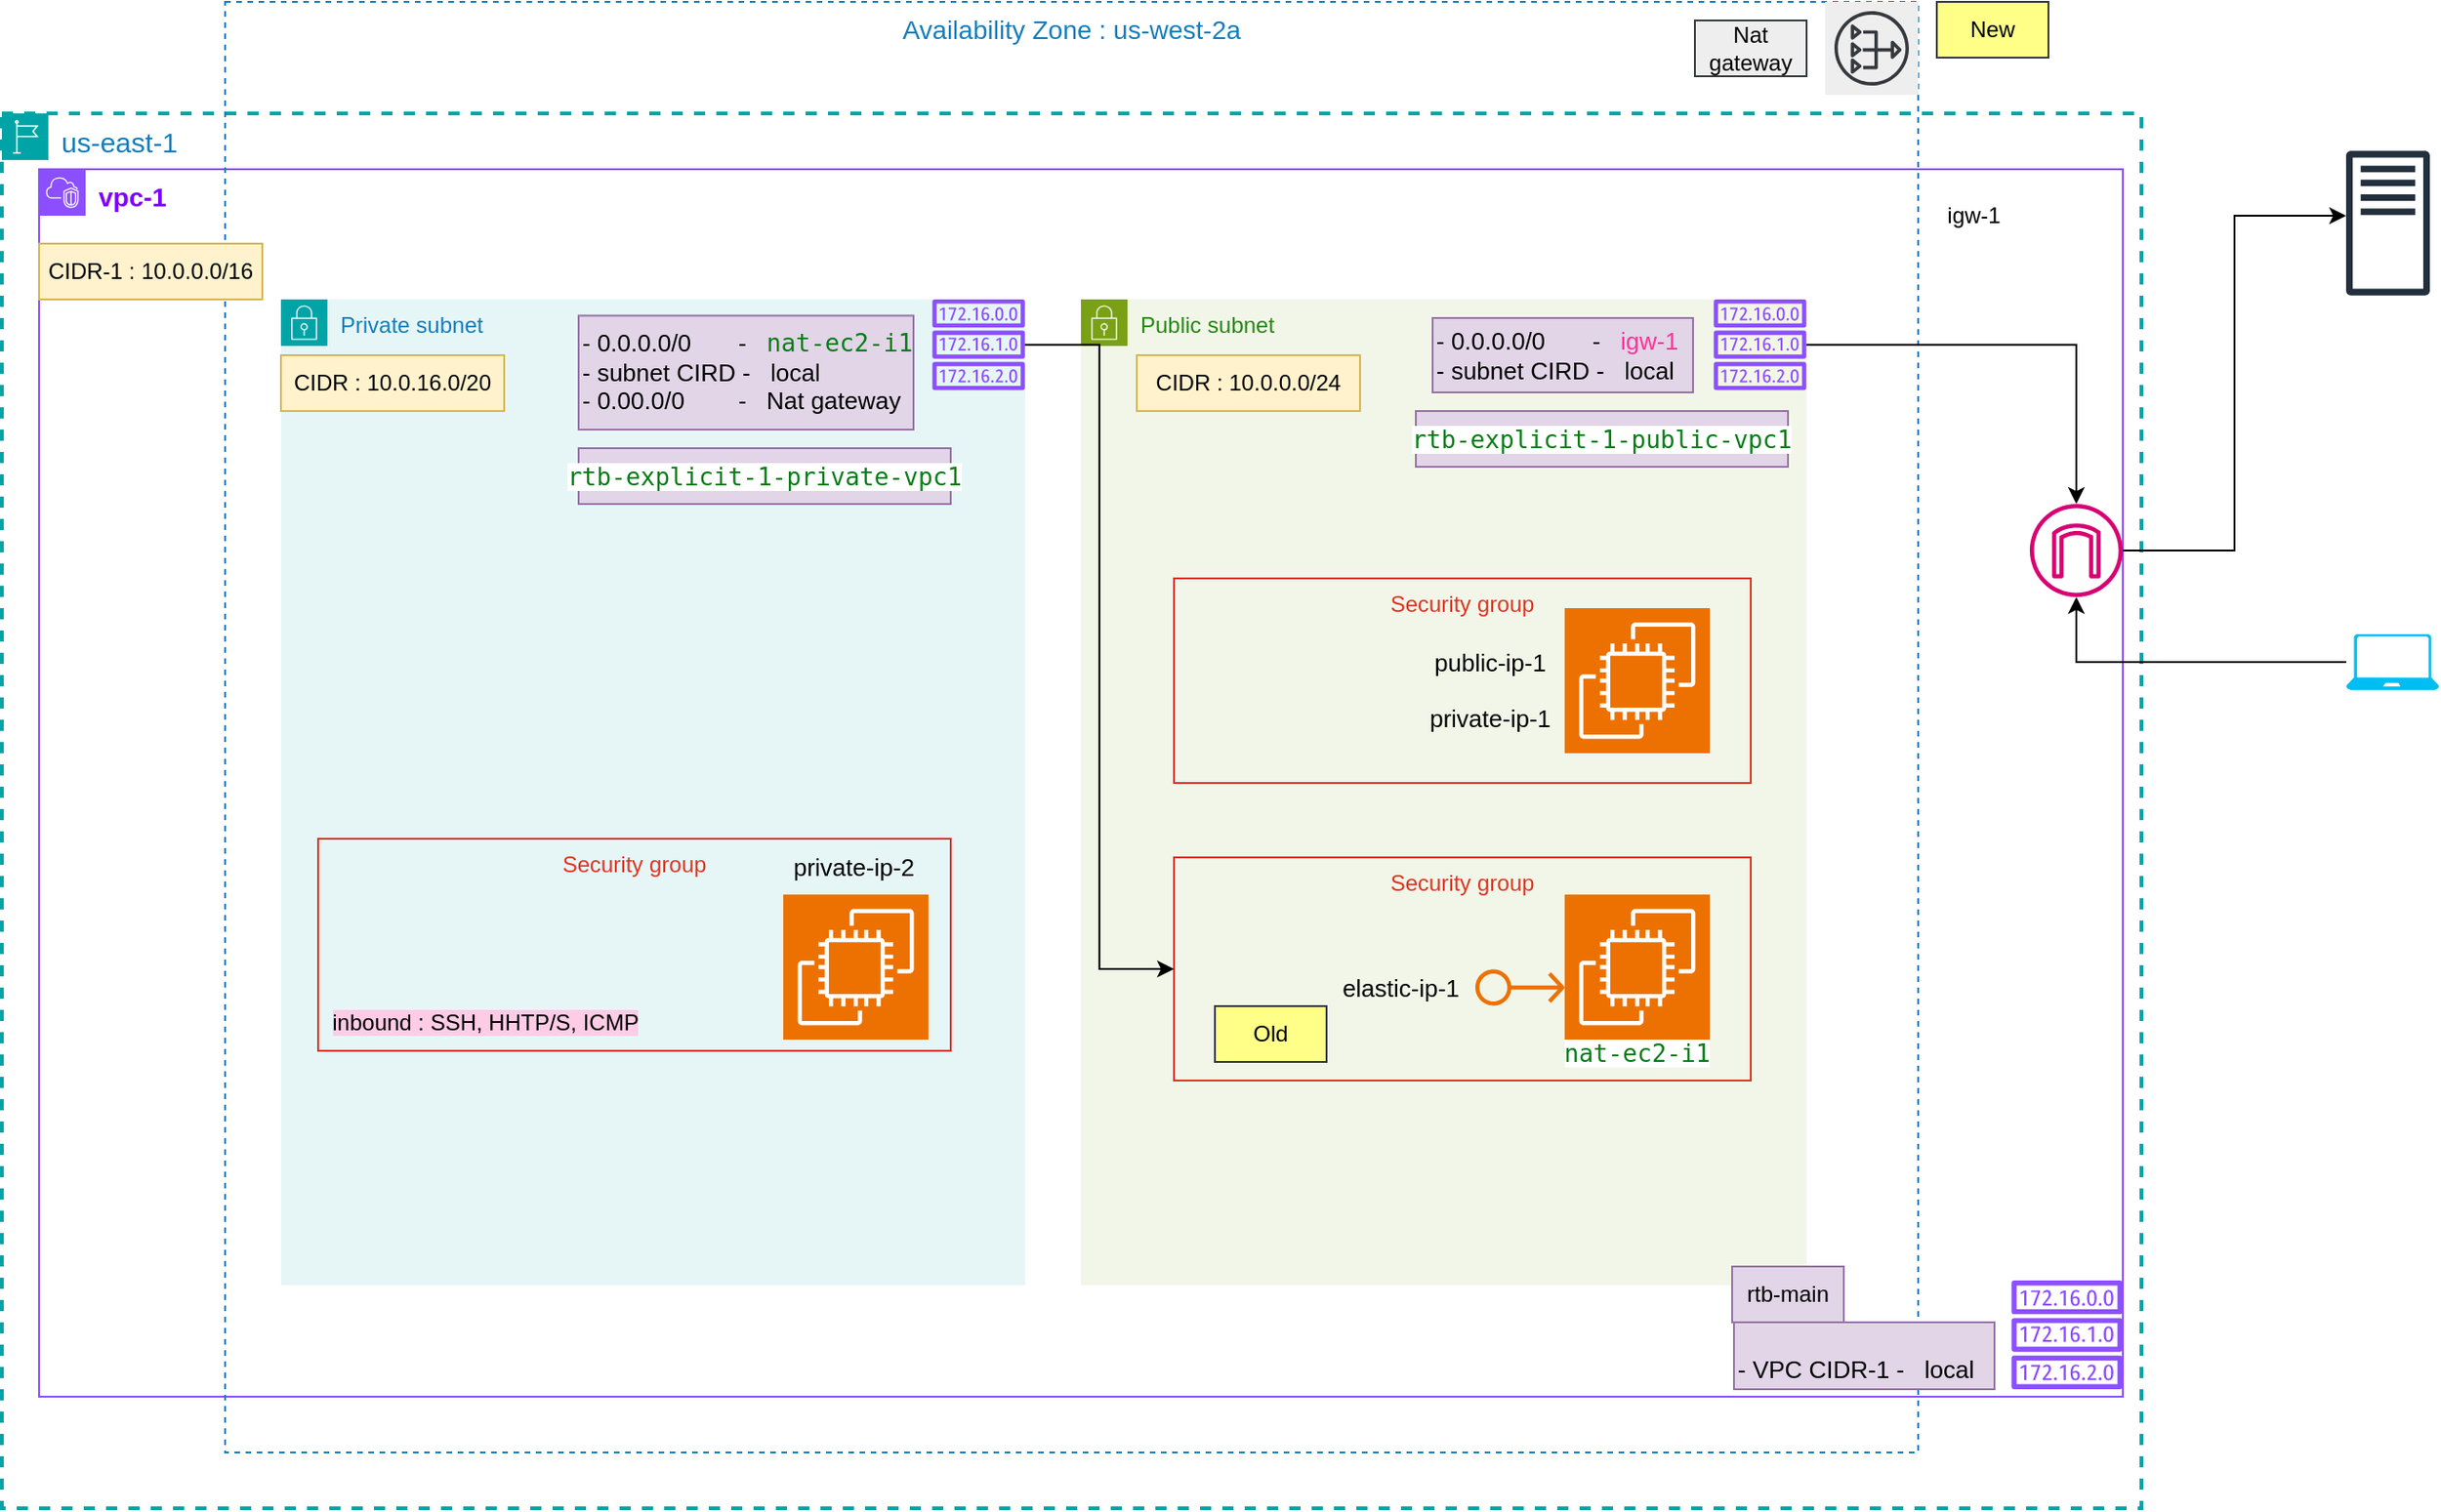 <mxfile version="24.6.5" type="github">
  <diagram name="Page-1" id="A67y_53Xcb9LvcjBFK2e">
    <mxGraphModel dx="2284" dy="1838" grid="1" gridSize="10" guides="1" tooltips="1" connect="1" arrows="1" fold="1" page="1" pageScale="1" pageWidth="850" pageHeight="1100" math="0" shadow="0">
      <root>
        <mxCell id="0" />
        <mxCell id="1" parent="0" />
        <mxCell id="3wQzCLE45Nl8WPakzI7t-23" value="&lt;font color=&quot;#7f00ff&quot; style=&quot;font-size: 14px;&quot;&gt;&lt;b&gt;vpc-1&lt;/b&gt;&lt;/font&gt;" style="points=[[0,0],[0.25,0],[0.5,0],[0.75,0],[1,0],[1,0.25],[1,0.5],[1,0.75],[1,1],[0.75,1],[0.5,1],[0.25,1],[0,1],[0,0.75],[0,0.5],[0,0.25]];outlineConnect=0;gradientColor=none;html=1;whiteSpace=wrap;fontSize=12;fontStyle=0;container=1;pointerEvents=0;collapsible=0;recursiveResize=0;shape=mxgraph.aws4.group;grIcon=mxgraph.aws4.group_vpc2;strokeColor=#8C4FFF;fillColor=none;verticalAlign=top;align=left;spacingLeft=30;fontColor=#AAB7B8;dashed=0;" parent="1" vertex="1">
          <mxGeometry x="-120" y="-100" width="1120" height="660" as="geometry" />
        </mxCell>
        <mxCell id="3wQzCLE45Nl8WPakzI7t-1" value="&lt;font style=&quot;font-size: 15px;&quot;&gt;us-east-1&amp;nbsp;&lt;/font&gt;" style="points=[[0,0],[0.25,0],[0.5,0],[0.75,0],[1,0],[1,0.25],[1,0.5],[1,0.75],[1,1],[0.75,1],[0.5,1],[0.25,1],[0,1],[0,0.75],[0,0.5],[0,0.25]];outlineConnect=0;gradientColor=none;html=1;whiteSpace=wrap;fontSize=12;fontStyle=0;container=1;pointerEvents=0;collapsible=0;recursiveResize=0;shape=mxgraph.aws4.group;grIcon=mxgraph.aws4.group_region;strokeColor=#00A4A6;fillColor=none;verticalAlign=top;align=left;spacingLeft=30;fontColor=#147EBA;dashed=1;strokeWidth=2;" parent="1" vertex="1">
          <mxGeometry x="-140" y="-130" width="1150" height="750" as="geometry" />
        </mxCell>
        <mxCell id="3wQzCLE45Nl8WPakzI7t-75" value="&lt;font style=&quot;font-size: 14px;&quot;&gt;Availability Zone : us-west-2a&lt;/font&gt;&lt;div style=&quot;font-size: 14px;&quot;&gt;&lt;br&gt;&lt;/div&gt;" style="fillColor=none;strokeColor=#147EBA;dashed=1;verticalAlign=top;fontStyle=0;fontColor=#147EBA;whiteSpace=wrap;html=1;" parent="3wQzCLE45Nl8WPakzI7t-1" vertex="1">
          <mxGeometry x="120" y="-60" width="910" height="780" as="geometry" />
        </mxCell>
        <mxCell id="3wQzCLE45Nl8WPakzI7t-5" value="Private subnet" style="points=[[0,0],[0.25,0],[0.5,0],[0.75,0],[1,0],[1,0.25],[1,0.5],[1,0.75],[1,1],[0.75,1],[0.5,1],[0.25,1],[0,1],[0,0.75],[0,0.5],[0,0.25]];outlineConnect=0;gradientColor=none;html=1;whiteSpace=wrap;fontSize=12;fontStyle=0;container=1;pointerEvents=0;collapsible=0;recursiveResize=0;shape=mxgraph.aws4.group;grIcon=mxgraph.aws4.group_security_group;grStroke=0;strokeColor=#00A4A6;fillColor=#E6F6F7;verticalAlign=top;align=left;spacingLeft=30;fontColor=#147EBA;dashed=0;" parent="3wQzCLE45Nl8WPakzI7t-1" vertex="1">
          <mxGeometry x="150" y="100" width="400" height="530" as="geometry" />
        </mxCell>
        <mxCell id="3wQzCLE45Nl8WPakzI7t-17" value="" style="sketch=0;outlineConnect=0;fontColor=#232F3E;gradientColor=none;fillColor=#8C4FFF;strokeColor=none;dashed=0;verticalLabelPosition=bottom;verticalAlign=top;align=center;html=1;fontSize=12;fontStyle=0;aspect=fixed;pointerEvents=1;shape=mxgraph.aws4.route_table;" parent="3wQzCLE45Nl8WPakzI7t-5" vertex="1">
          <mxGeometry x="350" width="50" height="48.72" as="geometry" />
        </mxCell>
        <mxCell id="3wQzCLE45Nl8WPakzI7t-68" value="CIDR : 10.0.16.0/20" style="text;html=1;align=center;verticalAlign=middle;whiteSpace=wrap;rounded=0;fillColor=#fff2cc;strokeColor=#d6b656;" parent="3wQzCLE45Nl8WPakzI7t-5" vertex="1">
          <mxGeometry y="30" width="120" height="30" as="geometry" />
        </mxCell>
        <mxCell id="3wQzCLE45Nl8WPakzI7t-70" value="&lt;font style=&quot;font-size: 13px;&quot;&gt;- 0.0.0.0/0&amp;nbsp; &amp;nbsp; &amp;nbsp; &amp;nbsp;-&amp;nbsp; &amp;nbsp;&lt;/font&gt;&lt;span style=&quot;color: rgb(6, 125, 23); font-family: &amp;quot;JetBrains Mono&amp;quot;, monospace; font-size: 9.8pt; text-align: center; background-color: initial;&quot;&gt;nat-ec2-i1&lt;/span&gt;&lt;div style=&quot;font-size: 13px;&quot;&gt;&lt;font style=&quot;font-size: 13px;&quot;&gt;- subnet CIRD -&amp;nbsp; &amp;nbsp;local&lt;/font&gt;&lt;/div&gt;&lt;div style=&quot;font-size: 13px;&quot;&gt;&lt;font style=&quot;font-size: 13px;&quot;&gt;- 0.00.0/0&amp;nbsp; &amp;nbsp; &amp;nbsp; &amp;nbsp; -&amp;nbsp; &amp;nbsp;Nat gateway&lt;/font&gt;&lt;/div&gt;" style="text;html=1;align=left;verticalAlign=middle;whiteSpace=wrap;rounded=0;fillColor=#e1d5e7;strokeColor=#9673a6;" parent="3wQzCLE45Nl8WPakzI7t-5" vertex="1">
          <mxGeometry x="160" y="8.72" width="180" height="61.28" as="geometry" />
        </mxCell>
        <mxCell id="3wQzCLE45Nl8WPakzI7t-6" value="Public subnet" style="points=[[0,0],[0.25,0],[0.5,0],[0.75,0],[1,0],[1,0.25],[1,0.5],[1,0.75],[1,1],[0.75,1],[0.5,1],[0.25,1],[0,1],[0,0.75],[0,0.5],[0,0.25]];outlineConnect=0;gradientColor=none;html=1;whiteSpace=wrap;fontSize=12;fontStyle=0;container=1;pointerEvents=0;collapsible=0;recursiveResize=0;shape=mxgraph.aws4.group;grIcon=mxgraph.aws4.group_security_group;grStroke=0;strokeColor=#7AA116;fillColor=#F2F6E8;verticalAlign=top;align=left;spacingLeft=30;fontColor=#248814;dashed=0;" parent="3wQzCLE45Nl8WPakzI7t-1" vertex="1">
          <mxGeometry x="580" y="100" width="390" height="530" as="geometry" />
        </mxCell>
        <mxCell id="3wQzCLE45Nl8WPakzI7t-14" value="Security group" style="fillColor=none;strokeColor=#DD3522;verticalAlign=top;fontStyle=0;fontColor=#DD3522;whiteSpace=wrap;html=1;" parent="3wQzCLE45Nl8WPakzI7t-6" vertex="1">
          <mxGeometry x="50" y="300" width="310" height="120" as="geometry" />
        </mxCell>
        <mxCell id="3wQzCLE45Nl8WPakzI7t-20" value="" style="sketch=0;points=[[0,0,0],[0.25,0,0],[0.5,0,0],[0.75,0,0],[1,0,0],[0,1,0],[0.25,1,0],[0.5,1,0],[0.75,1,0],[1,1,0],[0,0.25,0],[0,0.5,0],[0,0.75,0],[1,0.25,0],[1,0.5,0],[1,0.75,0]];outlineConnect=0;fontColor=#232F3E;fillColor=#ED7100;strokeColor=#ffffff;dashed=0;verticalLabelPosition=bottom;verticalAlign=top;align=center;html=1;fontSize=12;fontStyle=0;aspect=fixed;shape=mxgraph.aws4.resourceIcon;resIcon=mxgraph.aws4.ec2;" parent="3wQzCLE45Nl8WPakzI7t-6" vertex="1">
          <mxGeometry x="260" y="320" width="78" height="78" as="geometry" />
        </mxCell>
        <mxCell id="3wQzCLE45Nl8WPakzI7t-21" value="" style="sketch=0;outlineConnect=0;fontColor=#232F3E;gradientColor=none;fillColor=#ED7100;strokeColor=none;dashed=0;verticalLabelPosition=bottom;verticalAlign=top;align=center;html=1;fontSize=12;fontStyle=0;aspect=fixed;pointerEvents=1;shape=mxgraph.aws4.elastic_ip_address;" parent="3wQzCLE45Nl8WPakzI7t-6" vertex="1">
          <mxGeometry x="212" y="360" width="48" height="20" as="geometry" />
        </mxCell>
        <mxCell id="3wQzCLE45Nl8WPakzI7t-13" value="Security group" style="fillColor=none;strokeColor=#DD3522;verticalAlign=top;fontStyle=0;fontColor=#DD3522;whiteSpace=wrap;html=1;" parent="3wQzCLE45Nl8WPakzI7t-6" vertex="1">
          <mxGeometry x="50" y="150" width="310" height="110" as="geometry" />
        </mxCell>
        <mxCell id="3wQzCLE45Nl8WPakzI7t-19" value="" style="sketch=0;points=[[0,0,0],[0.25,0,0],[0.5,0,0],[0.75,0,0],[1,0,0],[0,1,0],[0.25,1,0],[0.5,1,0],[0.75,1,0],[1,1,0],[0,0.25,0],[0,0.5,0],[0,0.75,0],[1,0.25,0],[1,0.5,0],[1,0.75,0]];outlineConnect=0;fontColor=#232F3E;fillColor=#ED7100;strokeColor=#ffffff;dashed=0;verticalLabelPosition=bottom;verticalAlign=top;align=center;html=1;fontSize=12;fontStyle=0;aspect=fixed;shape=mxgraph.aws4.resourceIcon;resIcon=mxgraph.aws4.ec2;" parent="3wQzCLE45Nl8WPakzI7t-6" vertex="1">
          <mxGeometry x="260" y="166" width="78" height="78" as="geometry" />
        </mxCell>
        <mxCell id="3wQzCLE45Nl8WPakzI7t-28" value="&lt;div style=&quot;background-color:#ffffff;color:#080808&quot;&gt;&lt;pre style=&quot;font-family:&#39;JetBrains Mono&#39;,monospace;font-size:9.8pt;&quot;&gt;&lt;span style=&quot;color:#067d17;&quot;&gt;nat-ec2-i1&lt;/span&gt;&lt;/pre&gt;&lt;/div&gt;" style="text;html=1;align=center;verticalAlign=middle;whiteSpace=wrap;rounded=0;" parent="3wQzCLE45Nl8WPakzI7t-6" vertex="1">
          <mxGeometry x="269" y="390" width="60" height="30" as="geometry" />
        </mxCell>
        <mxCell id="3wQzCLE45Nl8WPakzI7t-29" value="&lt;font style=&quot;font-size: 13px;&quot;&gt;elastic-ip-1&lt;/font&gt;" style="text;html=1;align=center;verticalAlign=middle;whiteSpace=wrap;rounded=0;" parent="3wQzCLE45Nl8WPakzI7t-6" vertex="1">
          <mxGeometry x="132" y="355" width="80" height="30" as="geometry" />
        </mxCell>
        <mxCell id="3wQzCLE45Nl8WPakzI7t-31" value="&lt;font style=&quot;font-size: 13px;&quot;&gt;public-ip-1&lt;/font&gt;" style="text;html=1;align=center;verticalAlign=middle;whiteSpace=wrap;rounded=0;" parent="3wQzCLE45Nl8WPakzI7t-6" vertex="1">
          <mxGeometry x="180" y="180" width="80" height="30" as="geometry" />
        </mxCell>
        <mxCell id="3wQzCLE45Nl8WPakzI7t-32" value="&lt;font style=&quot;font-size: 13px;&quot;&gt;private-ip-1&lt;/font&gt;" style="text;html=1;align=center;verticalAlign=middle;whiteSpace=wrap;rounded=0;" parent="3wQzCLE45Nl8WPakzI7t-6" vertex="1">
          <mxGeometry x="180" y="210" width="80" height="30" as="geometry" />
        </mxCell>
        <mxCell id="3wQzCLE45Nl8WPakzI7t-69" value="CIDR : 10.0.0.0/24" style="text;html=1;align=center;verticalAlign=middle;whiteSpace=wrap;rounded=0;fillColor=#fff2cc;strokeColor=#d6b656;" parent="3wQzCLE45Nl8WPakzI7t-6" vertex="1">
          <mxGeometry x="30" y="30" width="120" height="30" as="geometry" />
        </mxCell>
        <mxCell id="3wQzCLE45Nl8WPakzI7t-39" value="&lt;font style=&quot;font-size: 13px;&quot;&gt;- 0.0.0.0/0&amp;nbsp; &amp;nbsp; &amp;nbsp; &amp;nbsp;-&amp;nbsp; &amp;nbsp;&lt;font color=&quot;#ff3399&quot;&gt;igw-1&lt;/font&gt;&lt;/font&gt;&lt;div style=&quot;font-size: 13px;&quot;&gt;&lt;font style=&quot;font-size: 13px;&quot;&gt;- subnet CIRD -&amp;nbsp; &amp;nbsp;local&lt;/font&gt;&lt;/div&gt;" style="text;html=1;align=left;verticalAlign=middle;whiteSpace=wrap;rounded=0;fillColor=#e1d5e7;strokeColor=#9673a6;" parent="3wQzCLE45Nl8WPakzI7t-6" vertex="1">
          <mxGeometry x="189" y="10" width="140" height="40" as="geometry" />
        </mxCell>
        <mxCell id="3wQzCLE45Nl8WPakzI7t-37" value="&lt;div style=&quot;background-color:#ffffff;color:#080808&quot;&gt;&lt;pre style=&quot;font-family:&#39;JetBrains Mono&#39;,monospace;font-size:9.8pt;&quot;&gt;&lt;span style=&quot;color:#067d17;&quot;&gt;rtb-explicit-1-public-vpc1&lt;/span&gt;&lt;/pre&gt;&lt;/div&gt;" style="text;html=1;align=center;verticalAlign=middle;whiteSpace=wrap;rounded=0;fillColor=#e1d5e7;strokeColor=#9673a6;" parent="3wQzCLE45Nl8WPakzI7t-6" vertex="1">
          <mxGeometry x="180" y="60" width="200" height="30" as="geometry" />
        </mxCell>
        <mxCell id="lTsZ9QhnL7NKHDbEhiwh-5" value="Old" style="text;html=1;align=center;verticalAlign=middle;whiteSpace=wrap;rounded=0;fillColor=#ffff88;strokeColor=#36393d;" vertex="1" parent="3wQzCLE45Nl8WPakzI7t-6">
          <mxGeometry x="72" y="380" width="60" height="30" as="geometry" />
        </mxCell>
        <mxCell id="3wQzCLE45Nl8WPakzI7t-24" style="edgeStyle=orthogonalEdgeStyle;rounded=0;orthogonalLoop=1;jettySize=auto;html=1;" parent="3wQzCLE45Nl8WPakzI7t-1" source="3wQzCLE45Nl8WPakzI7t-16" target="3wQzCLE45Nl8WPakzI7t-22" edge="1">
          <mxGeometry relative="1" as="geometry" />
        </mxCell>
        <mxCell id="3wQzCLE45Nl8WPakzI7t-16" value="" style="sketch=0;outlineConnect=0;fontColor=#232F3E;gradientColor=none;fillColor=#8C4FFF;strokeColor=none;dashed=0;verticalLabelPosition=bottom;verticalAlign=top;align=center;html=1;fontSize=12;fontStyle=0;aspect=fixed;pointerEvents=1;shape=mxgraph.aws4.route_table;" parent="3wQzCLE45Nl8WPakzI7t-1" vertex="1">
          <mxGeometry x="920" y="100" width="50" height="48.72" as="geometry" />
        </mxCell>
        <mxCell id="3wQzCLE45Nl8WPakzI7t-10" value="Security group" style="fillColor=none;strokeColor=#DD3522;verticalAlign=top;fontStyle=0;fontColor=#DD3522;whiteSpace=wrap;html=1;" parent="3wQzCLE45Nl8WPakzI7t-1" vertex="1">
          <mxGeometry x="170" y="390" width="340" height="114" as="geometry" />
        </mxCell>
        <mxCell id="3wQzCLE45Nl8WPakzI7t-18" value="" style="sketch=0;points=[[0,0,0],[0.25,0,0],[0.5,0,0],[0.75,0,0],[1,0,0],[0,1,0],[0.25,1,0],[0.5,1,0],[0.75,1,0],[1,1,0],[0,0.25,0],[0,0.5,0],[0,0.75,0],[1,0.25,0],[1,0.5,0],[1,0.75,0]];outlineConnect=0;fontColor=#232F3E;fillColor=#ED7100;strokeColor=#ffffff;dashed=0;verticalLabelPosition=bottom;verticalAlign=top;align=center;html=1;fontSize=12;fontStyle=0;aspect=fixed;shape=mxgraph.aws4.resourceIcon;resIcon=mxgraph.aws4.ec2;" parent="3wQzCLE45Nl8WPakzI7t-1" vertex="1">
          <mxGeometry x="420" y="420" width="78" height="78" as="geometry" />
        </mxCell>
        <mxCell id="3wQzCLE45Nl8WPakzI7t-22" value="" style="sketch=0;outlineConnect=0;fillColor=#d80073;strokeColor=#A50040;dashed=0;verticalLabelPosition=bottom;verticalAlign=top;align=center;html=1;fontSize=12;fontStyle=0;aspect=fixed;pointerEvents=1;shape=mxgraph.aws4.internet_gateway;fontColor=#ffffff;" parent="3wQzCLE45Nl8WPakzI7t-1" vertex="1">
          <mxGeometry x="1090" y="210" width="50" height="50" as="geometry" />
        </mxCell>
        <mxCell id="3wQzCLE45Nl8WPakzI7t-27" style="edgeStyle=orthogonalEdgeStyle;rounded=0;orthogonalLoop=1;jettySize=auto;html=1;entryX=0;entryY=0.5;entryDx=0;entryDy=0;" parent="3wQzCLE45Nl8WPakzI7t-1" source="3wQzCLE45Nl8WPakzI7t-17" target="3wQzCLE45Nl8WPakzI7t-14" edge="1">
          <mxGeometry relative="1" as="geometry" />
        </mxCell>
        <mxCell id="3wQzCLE45Nl8WPakzI7t-33" value="&lt;font style=&quot;font-size: 13px;&quot;&gt;private-ip-2&lt;/font&gt;" style="text;html=1;align=center;verticalAlign=middle;whiteSpace=wrap;rounded=0;" parent="3wQzCLE45Nl8WPakzI7t-1" vertex="1">
          <mxGeometry x="418" y="390" width="80" height="30" as="geometry" />
        </mxCell>
        <mxCell id="3wQzCLE45Nl8WPakzI7t-34" value="" style="sketch=0;outlineConnect=0;fontColor=#232F3E;gradientColor=none;fillColor=#8C4FFF;strokeColor=none;dashed=0;verticalLabelPosition=bottom;verticalAlign=top;align=center;html=1;fontSize=12;fontStyle=0;aspect=fixed;pointerEvents=1;shape=mxgraph.aws4.route_table;" parent="3wQzCLE45Nl8WPakzI7t-1" vertex="1">
          <mxGeometry x="1080" y="627.54" width="60" height="58.46" as="geometry" />
        </mxCell>
        <mxCell id="3wQzCLE45Nl8WPakzI7t-35" value="rtb-main" style="text;html=1;align=center;verticalAlign=middle;whiteSpace=wrap;rounded=0;fillColor=#e1d5e7;strokeColor=#9673a6;" parent="3wQzCLE45Nl8WPakzI7t-1" vertex="1">
          <mxGeometry x="930" y="620" width="60" height="30" as="geometry" />
        </mxCell>
        <mxCell id="3wQzCLE45Nl8WPakzI7t-38" value="igw-1" style="text;html=1;align=center;verticalAlign=middle;whiteSpace=wrap;rounded=0;" parent="3wQzCLE45Nl8WPakzI7t-1" vertex="1">
          <mxGeometry x="1030" y="40" width="60" height="30" as="geometry" />
        </mxCell>
        <mxCell id="3wQzCLE45Nl8WPakzI7t-30" value="&lt;span style=&quot;background-color: rgb(255, 204, 230);&quot;&gt;inbound : SSH, HHTP/S, ICMP&lt;/span&gt;" style="text;html=1;align=center;verticalAlign=middle;whiteSpace=wrap;rounded=0;" parent="3wQzCLE45Nl8WPakzI7t-1" vertex="1">
          <mxGeometry x="170" y="474" width="180" height="30" as="geometry" />
        </mxCell>
        <mxCell id="3wQzCLE45Nl8WPakzI7t-40" value="CIDR-1 : 10.0.0.0/16" style="text;html=1;align=center;verticalAlign=middle;whiteSpace=wrap;rounded=0;fillColor=#fff2cc;strokeColor=#d6b656;" parent="3wQzCLE45Nl8WPakzI7t-1" vertex="1">
          <mxGeometry x="20" y="70" width="120" height="30" as="geometry" />
        </mxCell>
        <mxCell id="3wQzCLE45Nl8WPakzI7t-36" value="&lt;div style=&quot;background-color:#ffffff;color:#080808&quot;&gt;&lt;pre style=&quot;font-family:&#39;JetBrains Mono&#39;,monospace;font-size:9.8pt;&quot;&gt;&lt;span style=&quot;color:#067d17;&quot;&gt;rtb-explicit-1-private-vpc1&lt;/span&gt;&lt;/pre&gt;&lt;/div&gt;" style="text;html=1;align=center;verticalAlign=middle;whiteSpace=wrap;rounded=0;fillColor=#e1d5e7;strokeColor=#9673a6;" parent="3wQzCLE45Nl8WPakzI7t-1" vertex="1">
          <mxGeometry x="310" y="180" width="200" height="30" as="geometry" />
        </mxCell>
        <mxCell id="3wQzCLE45Nl8WPakzI7t-71" value="&lt;br&gt;&lt;div style=&quot;font-size: 13px;&quot;&gt;&lt;font style=&quot;font-size: 13px;&quot;&gt;- VPC CIDR-1 -&amp;nbsp; &amp;nbsp;local&lt;/font&gt;&lt;/div&gt;" style="text;html=1;align=left;verticalAlign=middle;whiteSpace=wrap;rounded=0;fillColor=#e1d5e7;strokeColor=#9673a6;" parent="3wQzCLE45Nl8WPakzI7t-1" vertex="1">
          <mxGeometry x="931" y="650" width="140" height="36" as="geometry" />
        </mxCell>
        <mxCell id="lTsZ9QhnL7NKHDbEhiwh-3" value="Nat gateway" style="text;html=1;align=center;verticalAlign=middle;whiteSpace=wrap;rounded=0;fillColor=#eeeeee;strokeColor=#36393d;" vertex="1" parent="3wQzCLE45Nl8WPakzI7t-1">
          <mxGeometry x="910" y="-50" width="60" height="30" as="geometry" />
        </mxCell>
        <mxCell id="lTsZ9QhnL7NKHDbEhiwh-1" value="" style="sketch=0;outlineConnect=0;dashed=0;verticalLabelPosition=bottom;verticalAlign=top;align=center;html=1;fontSize=12;fontStyle=0;aspect=fixed;shape=mxgraph.aws4.resourceIcon;resIcon=mxgraph.aws4.nat_gateway;fillColor=#eeeeee;strokeColor=#36393d;" vertex="1" parent="3wQzCLE45Nl8WPakzI7t-1">
          <mxGeometry x="980" y="-60" width="50" height="50" as="geometry" />
        </mxCell>
        <mxCell id="3wQzCLE45Nl8WPakzI7t-25" value="" style="sketch=0;outlineConnect=0;fontColor=#232F3E;gradientColor=none;fillColor=#232F3D;strokeColor=none;dashed=0;verticalLabelPosition=bottom;verticalAlign=top;align=center;html=1;fontSize=12;fontStyle=0;aspect=fixed;pointerEvents=1;shape=mxgraph.aws4.traditional_server;" parent="1" vertex="1">
          <mxGeometry x="1120" y="-110" width="45" height="78" as="geometry" />
        </mxCell>
        <mxCell id="3wQzCLE45Nl8WPakzI7t-26" style="edgeStyle=orthogonalEdgeStyle;rounded=0;orthogonalLoop=1;jettySize=auto;html=1;entryX=0;entryY=0.449;entryDx=0;entryDy=0;entryPerimeter=0;" parent="1" source="3wQzCLE45Nl8WPakzI7t-22" target="3wQzCLE45Nl8WPakzI7t-25" edge="1">
          <mxGeometry relative="1" as="geometry" />
        </mxCell>
        <mxCell id="3wQzCLE45Nl8WPakzI7t-73" style="edgeStyle=orthogonalEdgeStyle;rounded=0;orthogonalLoop=1;jettySize=auto;html=1;" parent="1" source="3wQzCLE45Nl8WPakzI7t-72" target="3wQzCLE45Nl8WPakzI7t-22" edge="1">
          <mxGeometry relative="1" as="geometry" />
        </mxCell>
        <mxCell id="3wQzCLE45Nl8WPakzI7t-72" value="" style="verticalLabelPosition=bottom;html=1;verticalAlign=top;align=center;strokeColor=none;fillColor=#00BEF2;shape=mxgraph.azure.laptop;pointerEvents=1;" parent="1" vertex="1">
          <mxGeometry x="1120" y="150" width="50" height="30" as="geometry" />
        </mxCell>
        <mxCell id="lTsZ9QhnL7NKHDbEhiwh-4" value="New" style="text;html=1;align=center;verticalAlign=middle;whiteSpace=wrap;rounded=0;fillColor=#ffff88;strokeColor=#36393d;" vertex="1" parent="1">
          <mxGeometry x="900" y="-190" width="60" height="30" as="geometry" />
        </mxCell>
      </root>
    </mxGraphModel>
  </diagram>
</mxfile>
